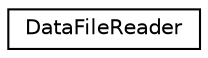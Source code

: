digraph "Graphical Class Hierarchy"
{
 // LATEX_PDF_SIZE
  edge [fontname="Helvetica",fontsize="10",labelfontname="Helvetica",labelfontsize="10"];
  node [fontname="Helvetica",fontsize="10",shape=record];
  rankdir="LR";
  Node0 [label="DataFileReader",height=0.2,width=0.4,color="black", fillcolor="white", style="filled",URL="$class_data_file_reader.html",tooltip=" "];
}
